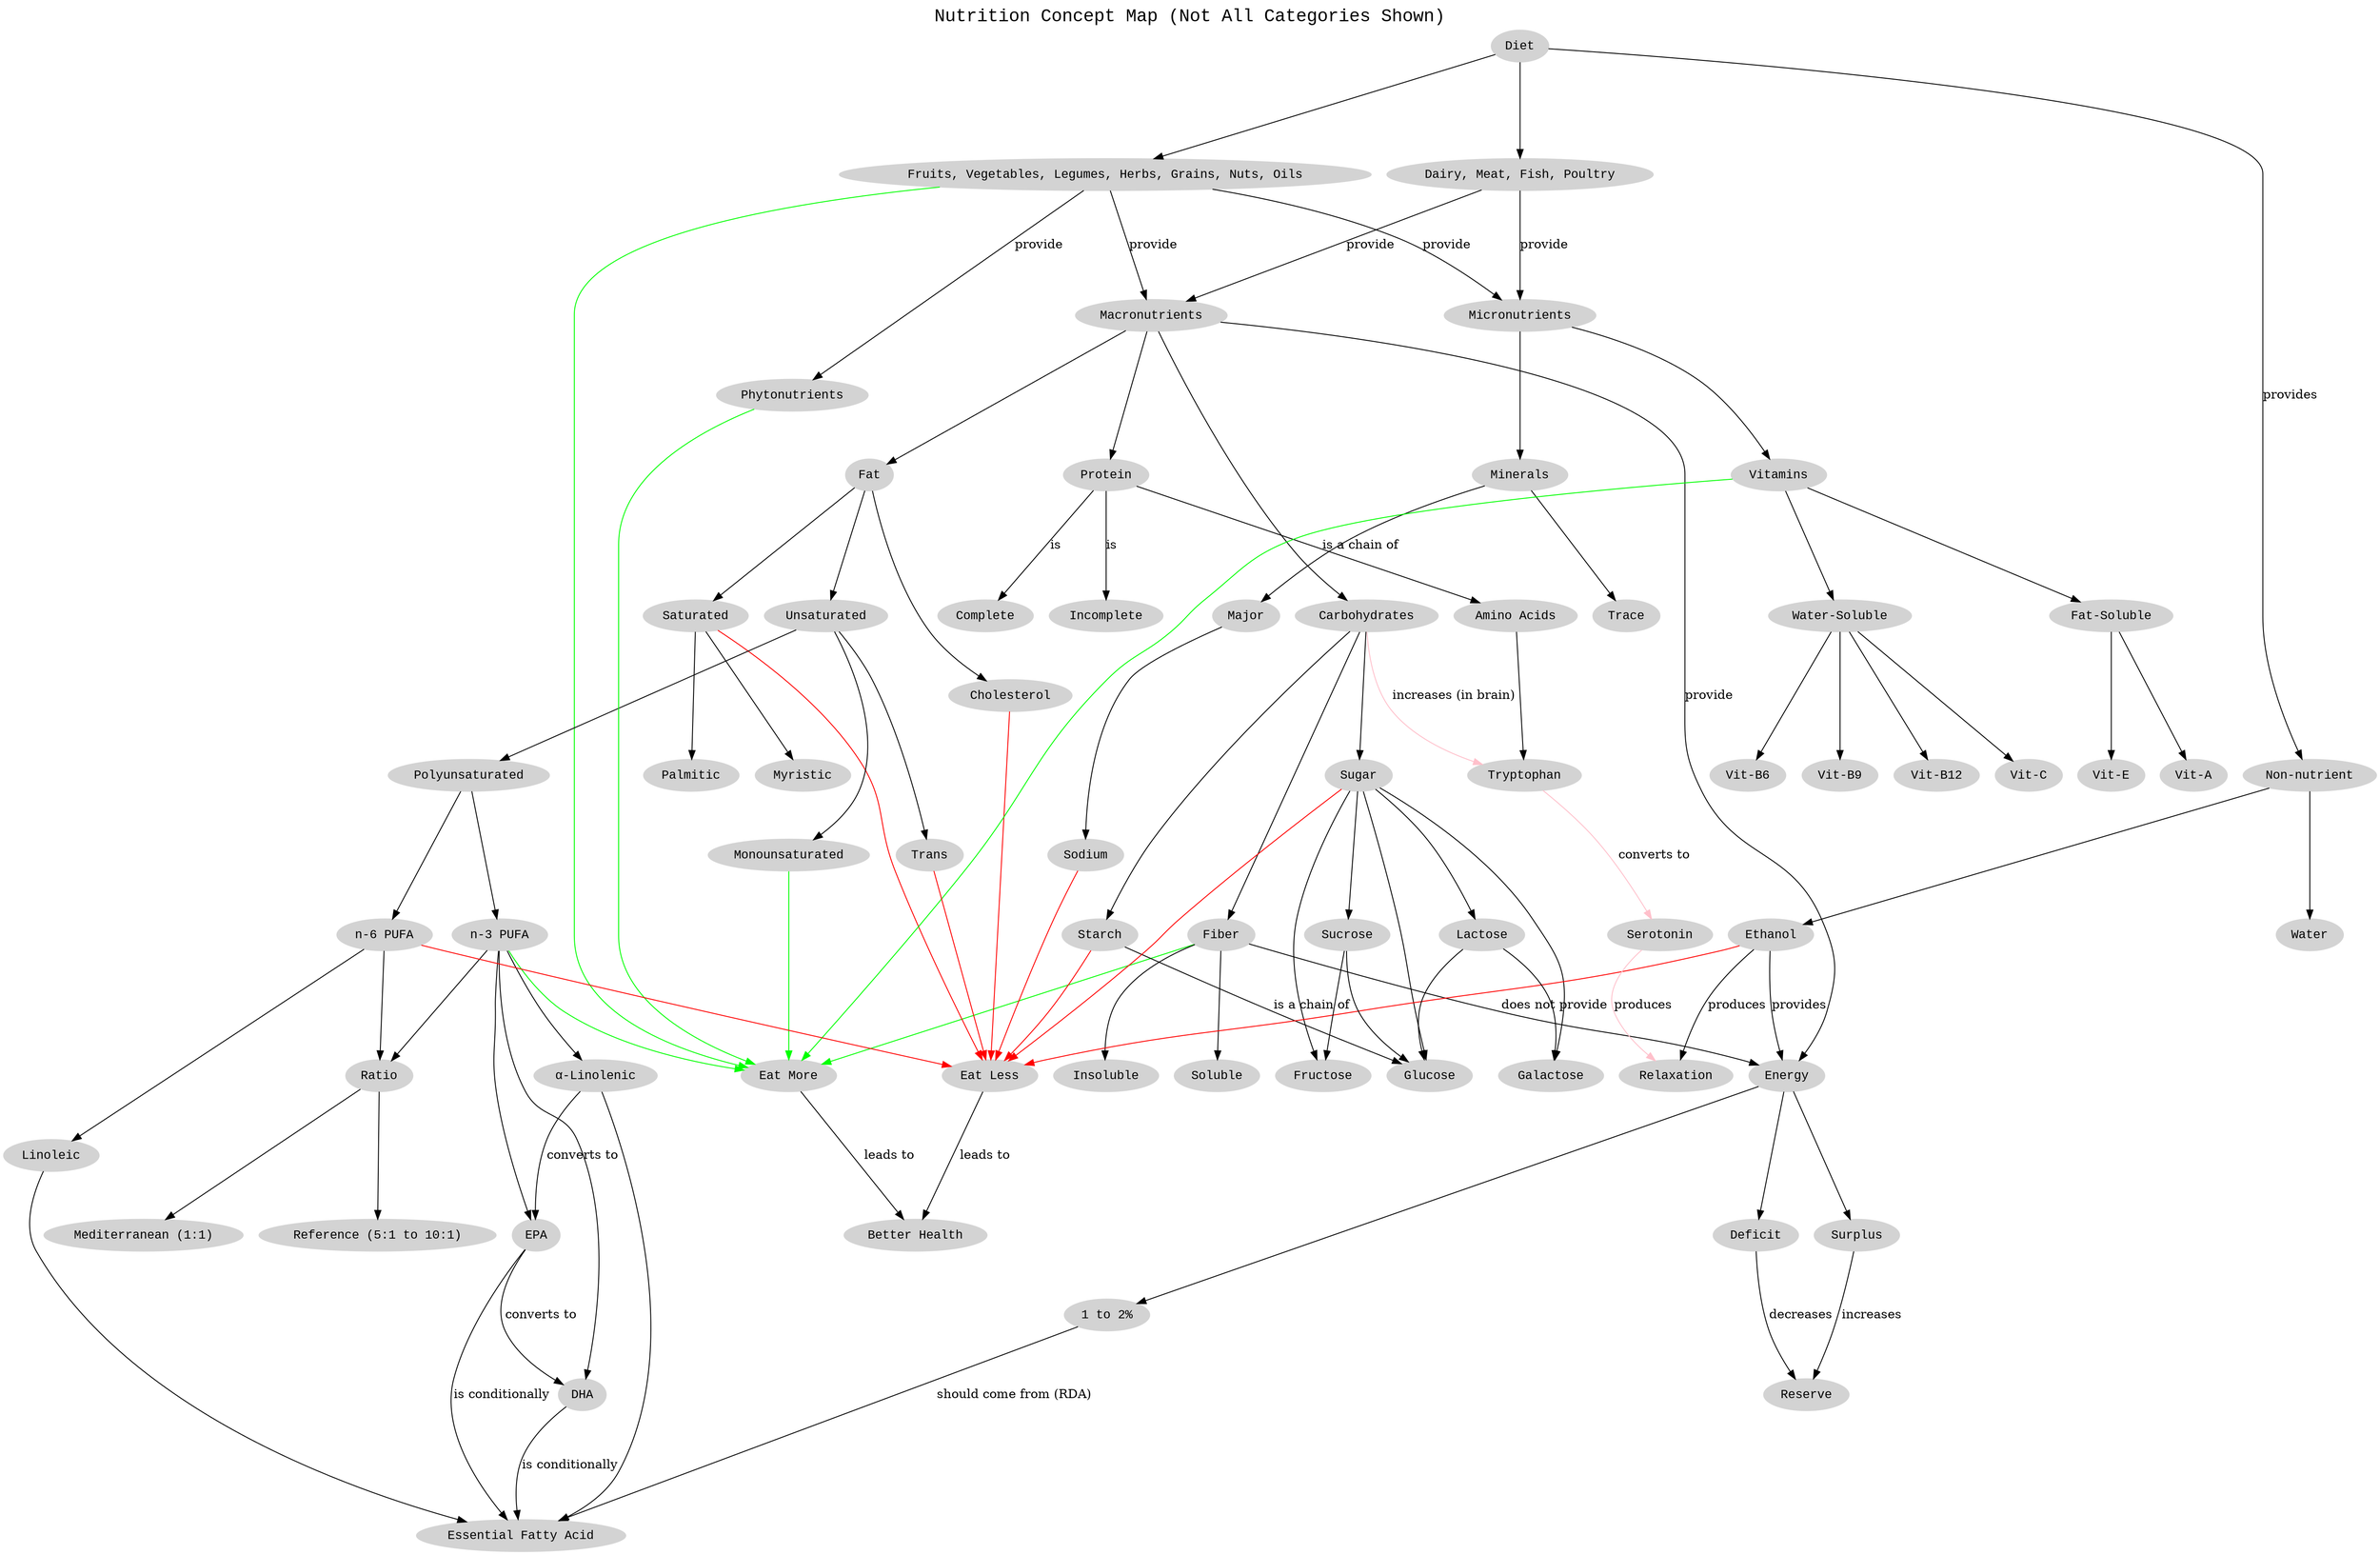 /* courtesy Jorge Garcia de Alba */

digraph example_1 {
    labelloc = "t";
    label = "Nutrition Concept Map (Not All Categories Shown)";
    fontsize = 20;
    fontname = "Liberation Mono"

    size = "100,100";
    nodesep = 0.25;
    ranksep = 1.5;

    node [color = lightgray, style = filled,  fontname = "Liberation Mono"];
    "Amino Acids" -> "Tryptophan" [label = ""];
    "Carbohydrates" -> "Fiber" [label = ""];
    "Carbohydrates" -> "Starch" [label = ""];
    "Carbohydrates" -> "Sugar" [label = ""];
    "Carbohydrates" -> "Tryptophan" [label = "increases (in brain)", color = pink];
    "Cholesterol" -> "Eat Less" [label = "", color = red];
    "Dairy, Meat, Fish, Poultry" -> "Macronutrients" [label = "provide"];
    "Dairy, Meat, Fish, Poultry" -> "Micronutrients" [label = "provide"];
    "Deficit" -> "Reserve" [label = "decreases"];
    "Diet" -> "Dairy, Meat, Fish, Poultry" [label = ""];
    "Diet" -> "Fruits, Vegetables, Legumes, Herbs, Grains, Nuts, Oils" [label = ""];
    "Diet" -> "Non-nutrient" [label = "provides"];
    "Eat Less" -> "Better Health" [label = "leads to"];
    "Eat More" -> "Better Health" [label = "leads to"];
    "Energy" -> "Deficit" [label = ""];
    "Energy" -> "Surplus" [label = ""];
    "EPA" -> "DHA" [label = "converts to"];
    "Ethanol" -> "Eat Less" [label = "", color = red];
    "Ethanol" -> "Energy" [label = "provides"];
    "Ethanol" -> "Relaxation" [label = "produces"];
    "Fat" -> "Cholesterol" [label = ""];
    "Fat" -> "Saturated" [label = ""];
    "Fat" -> "Unsaturated" [label = ""];
    "Fat-Soluble" -> "Vit-A" [label = ""];
    "Fat-Soluble" -> "Vit-E" [label = ""];
    "Fiber" -> "Eat More" [label = "", color = green];
    "Fiber" -> "Energy" [label = "does not provide"];
    "Fiber" -> "Insoluble" [label = ""];
    "Fiber" -> "Soluble" [label = ""];
    "Fruits, Vegetables, Legumes, Herbs, Grains, Nuts, Oils" -> "Eat More" [label = "", color = green];
    "Fruits, Vegetables, Legumes, Herbs, Grains, Nuts, Oils" -> "Macronutrients" [label = "provide"];
    "Fruits, Vegetables, Legumes, Herbs, Grains, Nuts, Oils" -> "Micronutrients" [label = "provide"];
    "Fruits, Vegetables, Legumes, Herbs, Grains, Nuts, Oils" -> "Phytonutrients" [label = "provide"];
    "Lactose" -> "Galactose" [label = ""];
    "Lactose" -> "Glucose" [label = ""];
    "Macronutrients" -> "Carbohydrates" [label = ""];
    "Macronutrients" -> "Energy" [label = "provide"];
    "Macronutrients" -> "Fat" [label = ""];
    "Macronutrients" -> "Protein" [label = ""];
    "Major" -> "Sodium" [label = ""];
    "Micronutrients" -> "Minerals" [label = ""];
    "Micronutrients" -> "Vitamins" [label = ""];
    "Minerals" -> "Major" [label = ""];
    "Minerals" -> "Trace" [label = ""];
    "Monounsaturated" -> "Eat More" [label = "", color = green];
    "n-3 PUFA" -> "DHA" [label = ""];
    "n-3 PUFA" -> "Eat More" [label = "", color = green];
    "n-3 PUFA" -> "EPA" [label = ""];
    "n-3 PUFA" -> "Ratio" [label = ""];
    "n-3 PUFA" -> "α-Linolenic" [label = ""];
    "n-6 PUFA" -> "Eat Less" [label = "", color = red];
    "n-6 PUFA" -> "Linoleic" [label = ""];
    "n-6 PUFA" -> "Ratio" [label = ""];
    "Linoleic" -> "Essential Fatty Acid" [label = ""];
    "α-Linolenic" -> "Essential Fatty Acid" [label = ""];
    "1 to 2%" -> "Essential Fatty Acid" [label = "should come from (RDA)"];
    "EPA" -> "Essential Fatty Acid" [label = "is conditionally"];
    "DHA" -> "Essential Fatty Acid" [label = "is conditionally"];
    "Energy" -> "1 to 2%" [label = ""];
    "Non-nutrient" -> "Ethanol" [label = ""];
    "Non-nutrient" -> "Water" [label = ""];
    "Phytonutrients" -> "Eat More" [label = "", color = green];
    "Polyunsaturated" -> "n-3 PUFA" [label = ""];
    "Polyunsaturated" -> "n-6 PUFA" [label = ""];
    "Protein" -> "Amino Acids" [label = "is a chain of"];
    "Protein" -> "Complete" [label = "is"];
    "Protein" -> "Incomplete" [label = "is"];
    "Ratio" -> "Mediterranean (1:1)" [label = ""];
    "Ratio" -> "Reference (5:1 to 10:1)" [label = ""];
    "Saturated" -> "Eat Less" [label = "", color = red];
    "Saturated" -> "Myristic" [label = ""];
    "Saturated" -> "Palmitic" [label = ""];
    "Serotonin" -> "Relaxation" [label = "produces", color = pink];
    "Sodium" -> "Eat Less" [label = "", color = red];
    "Starch" -> "Eat Less" [label = "", color = red];
    "Starch" -> "Glucose" [label = "is a chain of"];
    "Sucrose" -> "Fructose" [label = ""];
    "Sucrose" -> "Glucose" [label = ""];
    "Sugar" -> "Eat Less" [label = "", color = red];
    "Sugar" -> "Fructose" [label = ""];
    "Sugar" -> "Galactose" [label = ""];
    "Sugar" -> "Glucose" [label = ""];
    "Sugar" -> "Lactose" [label = ""];
    "Sugar" -> "Sucrose" [label = ""];
    "Surplus" -> "Reserve" [label = "increases"];
    "Trans" -> "Eat Less" [label = "", color = red];
    "Tryptophan" -> "Serotonin" [label = "converts to", color = pink];
    "Unsaturated" -> "Monounsaturated" [label = ""];
    "Unsaturated" -> "Polyunsaturated" [label = ""];
    "Unsaturated" -> "Trans" [label = ""];
    "Vitamins" -> "Eat More" [label = "", color = green];
    "Vitamins" -> "Fat-Soluble" [label = ""];
    "Vitamins" -> "Water-Soluble" [label = ""];
    "Water-Soluble" -> "Vit-B6" [label = ""];
    "Water-Soluble" -> "Vit-B9" [label = ""];
    "Water-Soluble" -> "Vit-B12" [label = ""];
    "Water-Soluble" -> "Vit-C" [label = ""];
    "α-Linolenic" -> "EPA" [label = "converts to"];
}
